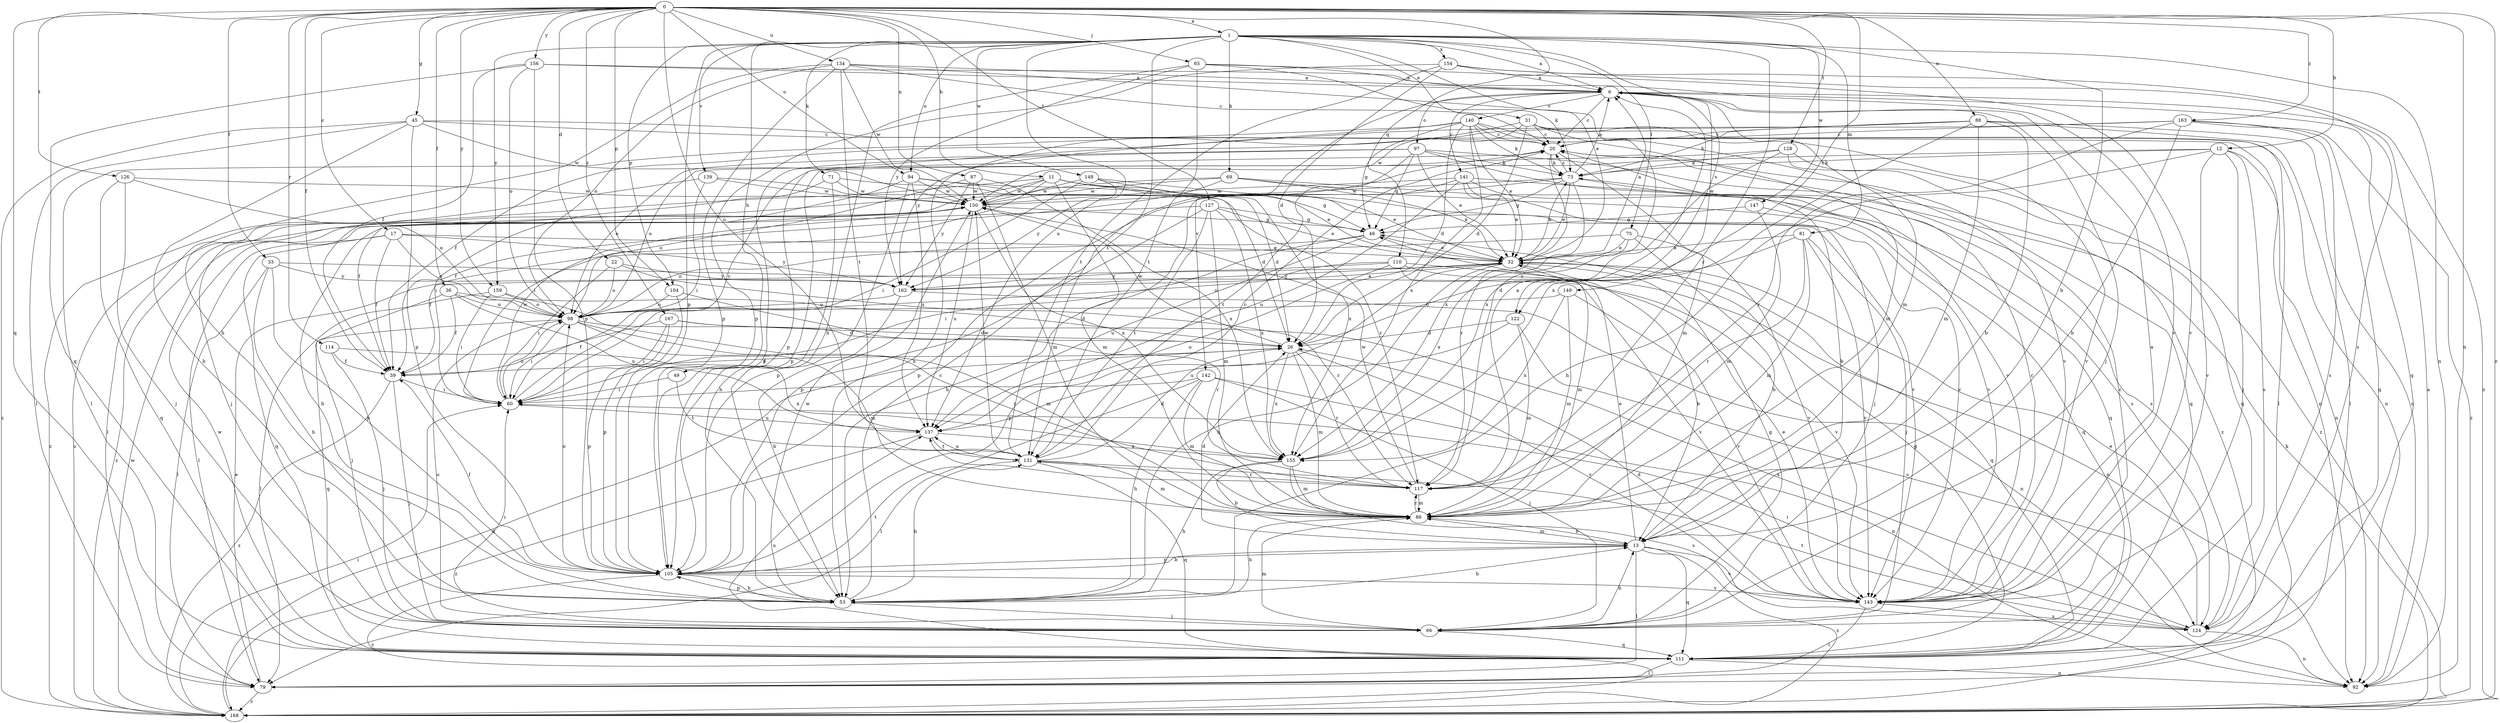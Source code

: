 strict digraph  {
0;
1;
6;
11;
12;
13;
17;
20;
22;
26;
31;
32;
33;
36;
39;
45;
46;
49;
53;
60;
65;
66;
69;
71;
73;
75;
79;
81;
86;
87;
88;
92;
94;
97;
98;
104;
105;
110;
111;
114;
117;
122;
124;
126;
127;
128;
131;
134;
137;
139;
140;
141;
142;
143;
147;
148;
149;
150;
154;
155;
156;
159;
162;
163;
167;
168;
0 -> 1  [label=a];
0 -> 11  [label=b];
0 -> 12  [label=b];
0 -> 17  [label=c];
0 -> 22  [label=d];
0 -> 33  [label=f];
0 -> 36  [label=f];
0 -> 39  [label=f];
0 -> 45  [label=g];
0 -> 65  [label=j];
0 -> 87  [label=n];
0 -> 88  [label=n];
0 -> 92  [label=n];
0 -> 94  [label=o];
0 -> 104  [label=p];
0 -> 110  [label=q];
0 -> 111  [label=q];
0 -> 114  [label=r];
0 -> 122  [label=s];
0 -> 126  [label=t];
0 -> 127  [label=t];
0 -> 128  [label=t];
0 -> 134  [label=u];
0 -> 137  [label=u];
0 -> 156  [label=y];
0 -> 159  [label=y];
0 -> 163  [label=z];
0 -> 167  [label=z];
0 -> 168  [label=z];
1 -> 6  [label=a];
1 -> 13  [label=b];
1 -> 31  [label=e];
1 -> 32  [label=e];
1 -> 49  [label=h];
1 -> 69  [label=k];
1 -> 71  [label=k];
1 -> 75  [label=l];
1 -> 81  [label=m];
1 -> 92  [label=n];
1 -> 94  [label=o];
1 -> 104  [label=p];
1 -> 105  [label=p];
1 -> 117  [label=r];
1 -> 122  [label=s];
1 -> 131  [label=t];
1 -> 137  [label=u];
1 -> 139  [label=v];
1 -> 147  [label=w];
1 -> 148  [label=w];
1 -> 154  [label=x];
1 -> 159  [label=y];
6 -> 20  [label=c];
6 -> 66  [label=j];
6 -> 86  [label=m];
6 -> 97  [label=o];
6 -> 111  [label=q];
6 -> 140  [label=v];
6 -> 141  [label=v];
6 -> 142  [label=v];
6 -> 149  [label=w];
11 -> 32  [label=e];
11 -> 46  [label=g];
11 -> 60  [label=i];
11 -> 66  [label=j];
11 -> 86  [label=m];
11 -> 150  [label=w];
11 -> 155  [label=x];
11 -> 168  [label=z];
12 -> 53  [label=h];
12 -> 66  [label=j];
12 -> 73  [label=k];
12 -> 92  [label=n];
12 -> 105  [label=p];
12 -> 124  [label=s];
12 -> 143  [label=v];
13 -> 26  [label=d];
13 -> 32  [label=e];
13 -> 79  [label=l];
13 -> 86  [label=m];
13 -> 105  [label=p];
13 -> 111  [label=q];
13 -> 143  [label=v];
13 -> 168  [label=z];
17 -> 32  [label=e];
17 -> 39  [label=f];
17 -> 79  [label=l];
17 -> 98  [label=o];
17 -> 111  [label=q];
17 -> 162  [label=y];
20 -> 73  [label=k];
20 -> 86  [label=m];
20 -> 111  [label=q];
20 -> 155  [label=x];
22 -> 60  [label=i];
22 -> 98  [label=o];
22 -> 117  [label=r];
22 -> 162  [label=y];
26 -> 39  [label=f];
26 -> 86  [label=m];
26 -> 117  [label=r];
26 -> 143  [label=v];
26 -> 150  [label=w];
26 -> 155  [label=x];
31 -> 20  [label=c];
31 -> 26  [label=d];
31 -> 79  [label=l];
31 -> 86  [label=m];
31 -> 143  [label=v];
31 -> 150  [label=w];
31 -> 162  [label=y];
32 -> 6  [label=a];
32 -> 13  [label=b];
32 -> 53  [label=h];
32 -> 73  [label=k];
32 -> 105  [label=p];
32 -> 111  [label=q];
32 -> 162  [label=y];
33 -> 53  [label=h];
33 -> 79  [label=l];
33 -> 105  [label=p];
33 -> 143  [label=v];
33 -> 162  [label=y];
36 -> 26  [label=d];
36 -> 39  [label=f];
36 -> 66  [label=j];
36 -> 98  [label=o];
36 -> 137  [label=u];
39 -> 60  [label=i];
39 -> 66  [label=j];
39 -> 168  [label=z];
45 -> 20  [label=c];
45 -> 53  [label=h];
45 -> 79  [label=l];
45 -> 92  [label=n];
45 -> 105  [label=p];
45 -> 150  [label=w];
45 -> 168  [label=z];
46 -> 32  [label=e];
46 -> 60  [label=i];
46 -> 98  [label=o];
46 -> 137  [label=u];
49 -> 60  [label=i];
49 -> 131  [label=t];
53 -> 13  [label=b];
53 -> 20  [label=c];
53 -> 66  [label=j];
53 -> 105  [label=p];
53 -> 150  [label=w];
60 -> 20  [label=c];
60 -> 98  [label=o];
60 -> 137  [label=u];
60 -> 150  [label=w];
65 -> 6  [label=a];
65 -> 53  [label=h];
65 -> 73  [label=k];
65 -> 131  [label=t];
65 -> 143  [label=v];
65 -> 162  [label=y];
66 -> 13  [label=b];
66 -> 20  [label=c];
66 -> 46  [label=g];
66 -> 60  [label=i];
66 -> 86  [label=m];
66 -> 98  [label=o];
66 -> 111  [label=q];
69 -> 32  [label=e];
69 -> 39  [label=f];
69 -> 124  [label=s];
69 -> 143  [label=v];
69 -> 150  [label=w];
69 -> 168  [label=z];
71 -> 26  [label=d];
71 -> 53  [label=h];
71 -> 60  [label=i];
71 -> 150  [label=w];
73 -> 6  [label=a];
73 -> 13  [label=b];
73 -> 20  [label=c];
73 -> 32  [label=e];
73 -> 46  [label=g];
73 -> 105  [label=p];
73 -> 117  [label=r];
73 -> 150  [label=w];
75 -> 13  [label=b];
75 -> 32  [label=e];
75 -> 39  [label=f];
75 -> 143  [label=v];
75 -> 155  [label=x];
79 -> 32  [label=e];
79 -> 168  [label=z];
81 -> 26  [label=d];
81 -> 32  [label=e];
81 -> 66  [label=j];
81 -> 86  [label=m];
81 -> 117  [label=r];
81 -> 143  [label=v];
86 -> 13  [label=b];
86 -> 53  [label=h];
86 -> 117  [label=r];
87 -> 86  [label=m];
87 -> 98  [label=o];
87 -> 150  [label=w];
87 -> 155  [label=x];
87 -> 162  [label=y];
88 -> 13  [label=b];
88 -> 20  [label=c];
88 -> 73  [label=k];
88 -> 79  [label=l];
88 -> 86  [label=m];
88 -> 92  [label=n];
88 -> 105  [label=p];
88 -> 155  [label=x];
92 -> 6  [label=a];
94 -> 26  [label=d];
94 -> 39  [label=f];
94 -> 105  [label=p];
94 -> 137  [label=u];
94 -> 143  [label=v];
94 -> 150  [label=w];
97 -> 32  [label=e];
97 -> 46  [label=g];
97 -> 73  [label=k];
97 -> 98  [label=o];
97 -> 105  [label=p];
97 -> 131  [label=t];
97 -> 143  [label=v];
97 -> 168  [label=z];
98 -> 26  [label=d];
98 -> 60  [label=i];
98 -> 86  [label=m];
98 -> 111  [label=q];
98 -> 117  [label=r];
104 -> 98  [label=o];
104 -> 105  [label=p];
104 -> 117  [label=r];
105 -> 13  [label=b];
105 -> 39  [label=f];
105 -> 53  [label=h];
105 -> 98  [label=o];
105 -> 131  [label=t];
105 -> 143  [label=v];
105 -> 168  [label=z];
110 -> 86  [label=m];
110 -> 92  [label=n];
110 -> 98  [label=o];
110 -> 137  [label=u];
110 -> 143  [label=v];
110 -> 162  [label=y];
111 -> 46  [label=g];
111 -> 79  [label=l];
111 -> 92  [label=n];
111 -> 137  [label=u];
111 -> 150  [label=w];
114 -> 39  [label=f];
114 -> 66  [label=j];
114 -> 155  [label=x];
117 -> 6  [label=a];
117 -> 86  [label=m];
117 -> 137  [label=u];
117 -> 150  [label=w];
122 -> 26  [label=d];
122 -> 86  [label=m];
122 -> 124  [label=s];
122 -> 137  [label=u];
124 -> 32  [label=e];
124 -> 60  [label=i];
124 -> 92  [label=n];
124 -> 131  [label=t];
126 -> 66  [label=j];
126 -> 98  [label=o];
126 -> 111  [label=q];
126 -> 150  [label=w];
127 -> 32  [label=e];
127 -> 46  [label=g];
127 -> 53  [label=h];
127 -> 86  [label=m];
127 -> 105  [label=p];
127 -> 131  [label=t];
127 -> 155  [label=x];
128 -> 73  [label=k];
128 -> 98  [label=o];
128 -> 111  [label=q];
128 -> 155  [label=x];
128 -> 168  [label=z];
131 -> 20  [label=c];
131 -> 26  [label=d];
131 -> 53  [label=h];
131 -> 86  [label=m];
131 -> 111  [label=q];
131 -> 117  [label=r];
131 -> 137  [label=u];
131 -> 150  [label=w];
134 -> 6  [label=a];
134 -> 20  [label=c];
134 -> 53  [label=h];
134 -> 98  [label=o];
134 -> 105  [label=p];
134 -> 117  [label=r];
134 -> 131  [label=t];
134 -> 150  [label=w];
137 -> 131  [label=t];
137 -> 155  [label=x];
137 -> 168  [label=z];
139 -> 60  [label=i];
139 -> 79  [label=l];
139 -> 117  [label=r];
139 -> 150  [label=w];
140 -> 20  [label=c];
140 -> 26  [label=d];
140 -> 32  [label=e];
140 -> 46  [label=g];
140 -> 53  [label=h];
140 -> 73  [label=k];
140 -> 79  [label=l];
140 -> 92  [label=n];
140 -> 143  [label=v];
140 -> 155  [label=x];
141 -> 32  [label=e];
141 -> 53  [label=h];
141 -> 66  [label=j];
141 -> 111  [label=q];
141 -> 124  [label=s];
141 -> 137  [label=u];
141 -> 150  [label=w];
142 -> 53  [label=h];
142 -> 60  [label=i];
142 -> 66  [label=j];
142 -> 79  [label=l];
142 -> 86  [label=m];
142 -> 92  [label=n];
143 -> 6  [label=a];
143 -> 20  [label=c];
143 -> 26  [label=d];
143 -> 32  [label=e];
143 -> 79  [label=l];
143 -> 124  [label=s];
147 -> 46  [label=g];
147 -> 86  [label=m];
147 -> 111  [label=q];
148 -> 32  [label=e];
148 -> 60  [label=i];
148 -> 143  [label=v];
148 -> 150  [label=w];
148 -> 162  [label=y];
149 -> 86  [label=m];
149 -> 98  [label=o];
149 -> 143  [label=v];
149 -> 155  [label=x];
150 -> 46  [label=g];
150 -> 137  [label=u];
150 -> 155  [label=x];
150 -> 168  [label=z];
154 -> 6  [label=a];
154 -> 26  [label=d];
154 -> 105  [label=p];
154 -> 124  [label=s];
154 -> 131  [label=t];
154 -> 168  [label=z];
155 -> 13  [label=b];
155 -> 53  [label=h];
155 -> 86  [label=m];
155 -> 124  [label=s];
156 -> 6  [label=a];
156 -> 39  [label=f];
156 -> 98  [label=o];
156 -> 105  [label=p];
156 -> 111  [label=q];
156 -> 143  [label=v];
159 -> 60  [label=i];
159 -> 79  [label=l];
159 -> 86  [label=m];
159 -> 98  [label=o];
162 -> 32  [label=e];
162 -> 53  [label=h];
162 -> 92  [label=n];
162 -> 98  [label=o];
163 -> 13  [label=b];
163 -> 20  [label=c];
163 -> 39  [label=f];
163 -> 111  [label=q];
163 -> 117  [label=r];
163 -> 124  [label=s];
163 -> 168  [label=z];
167 -> 26  [label=d];
167 -> 39  [label=f];
167 -> 60  [label=i];
167 -> 105  [label=p];
167 -> 124  [label=s];
168 -> 26  [label=d];
168 -> 60  [label=i];
168 -> 73  [label=k];
168 -> 150  [label=w];
}
